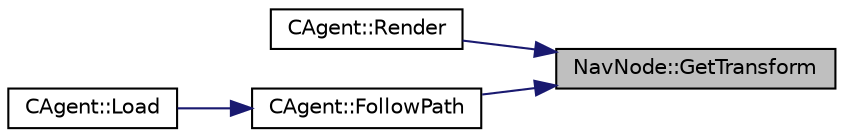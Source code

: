 digraph "NavNode::GetTransform"
{
 // LATEX_PDF_SIZE
  edge [fontname="Helvetica",fontsize="10",labelfontname="Helvetica",labelfontsize="10"];
  node [fontname="Helvetica",fontsize="10",shape=record];
  rankdir="RL";
  Node15 [label="NavNode::GetTransform",height=0.2,width=0.4,color="black", fillcolor="grey75", style="filled", fontcolor="black",tooltip="transform getter"];
  Node15 -> Node16 [dir="back",color="midnightblue",fontsize="10",style="solid",fontname="Helvetica"];
  Node16 [label="CAgent::Render",height=0.2,width=0.4,color="black", fillcolor="white", style="filled",URL="$class_c_agent.html#af0ad1c8c98550337a3bc3430be6366b0",tooltip="renders the navmesh"];
  Node15 -> Node17 [dir="back",color="midnightblue",fontsize="10",style="solid",fontname="Helvetica"];
  Node17 [label="CAgent::FollowPath",height=0.2,width=0.4,color="black", fillcolor="white", style="filled",URL="$class_c_agent.html#a8e57afd96aac88101d9f75d3d1d79951",tooltip="make the Agent follow a precalculated path"];
  Node17 -> Node18 [dir="back",color="midnightblue",fontsize="10",style="solid",fontname="Helvetica"];
  Node18 [label="CAgent::Load",height=0.2,width=0.4,color="black", fillcolor="white", style="filled",URL="$class_c_agent.html#a744b88d9b408c11bb3406acb6717ddb0",tooltip="loads the component from saved state"];
}
